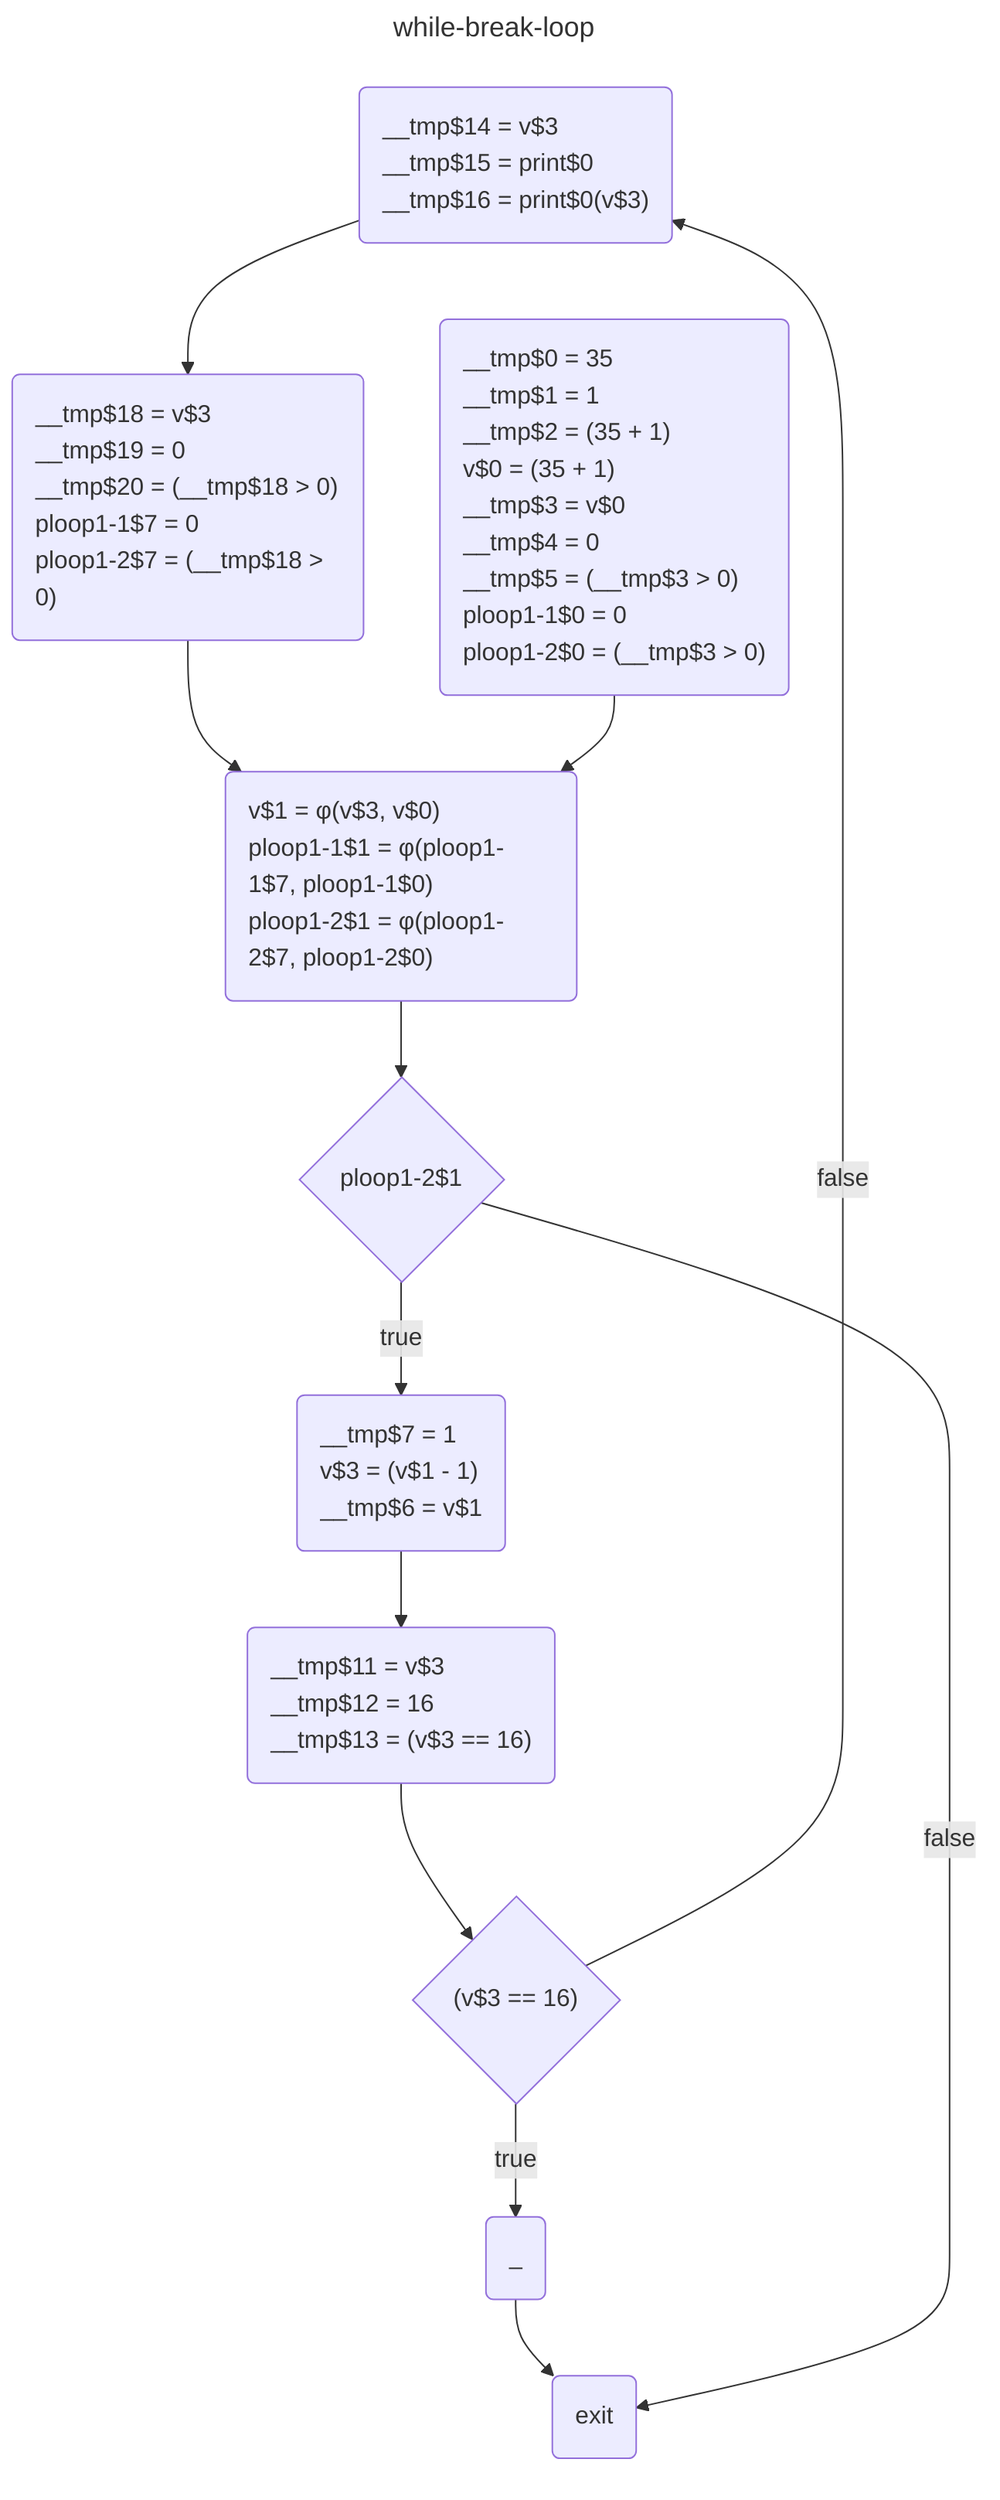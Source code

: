 ---
title: while-break-loop
---
flowchart TD
	if_true$16("_"):::defstyle
	if_merged$18("__tmp$14 = v$3<br>__tmp$15 = print$0<br>__tmp$16 = print$0(v$3)"):::defstyle
	while_start$11("v$1 = φ(v$3, v$0)<br>ploop1-1$1 = φ(ploop1-1$7, ploop1-1$0)<br>ploop1-2$1 = φ(ploop1-2$7, ploop1-2$0)"):::defstyle
	entry$10("__tmp$0 = 35<br>__tmp$1 = 1<br>__tmp$2 = (35 + 1)<br>v$0 = (35 + 1)<br>__tmp$3 = v$0<br>__tmp$4 = 0<br>__tmp$5 = (__tmp$3 > 0)<br>ploop1-1$0 = 0<br>ploop1-2$0 = (__tmp$3 > 0)"):::defstyle
	cond$12{"ploop1-2$1"}:::defstyle
	null$19("__tmp$18 = v$3<br>__tmp$19 = 0<br>__tmp$20 = (__tmp$18 > 0)<br>ploop1-1$7 = 0<br>ploop1-2$7 = (__tmp$18 > 0)"):::defstyle
	cond$15{"(v$3 == 16)"}:::defstyle
	if_cond$14("__tmp$11 = v$3<br>__tmp$12 = 16<br>__tmp$13 = (v$3 == 16)"):::defstyle
	while_body$13("__tmp$7 = 1<br>v$3 = (v$1 - 1)<br>__tmp$6 = v$1"):::defstyle
	while_exit$17("exit"):::defstyle
	cond$12 --> |"true"| while_body$13
	if_true$16 -->  while_exit$17
	null$19 -->  while_start$11
	entry$10 -->  while_start$11
	if_merged$18 -->  null$19
	while_body$13 -->  if_cond$14
	cond$15 --> |"false"| if_merged$18
	if_cond$14 -->  cond$15
	cond$15 --> |"true"| if_true$16
	while_start$11 -->  cond$12
	cond$12 --> |"false"| while_exit$17
classDef defstyle text-align: left;